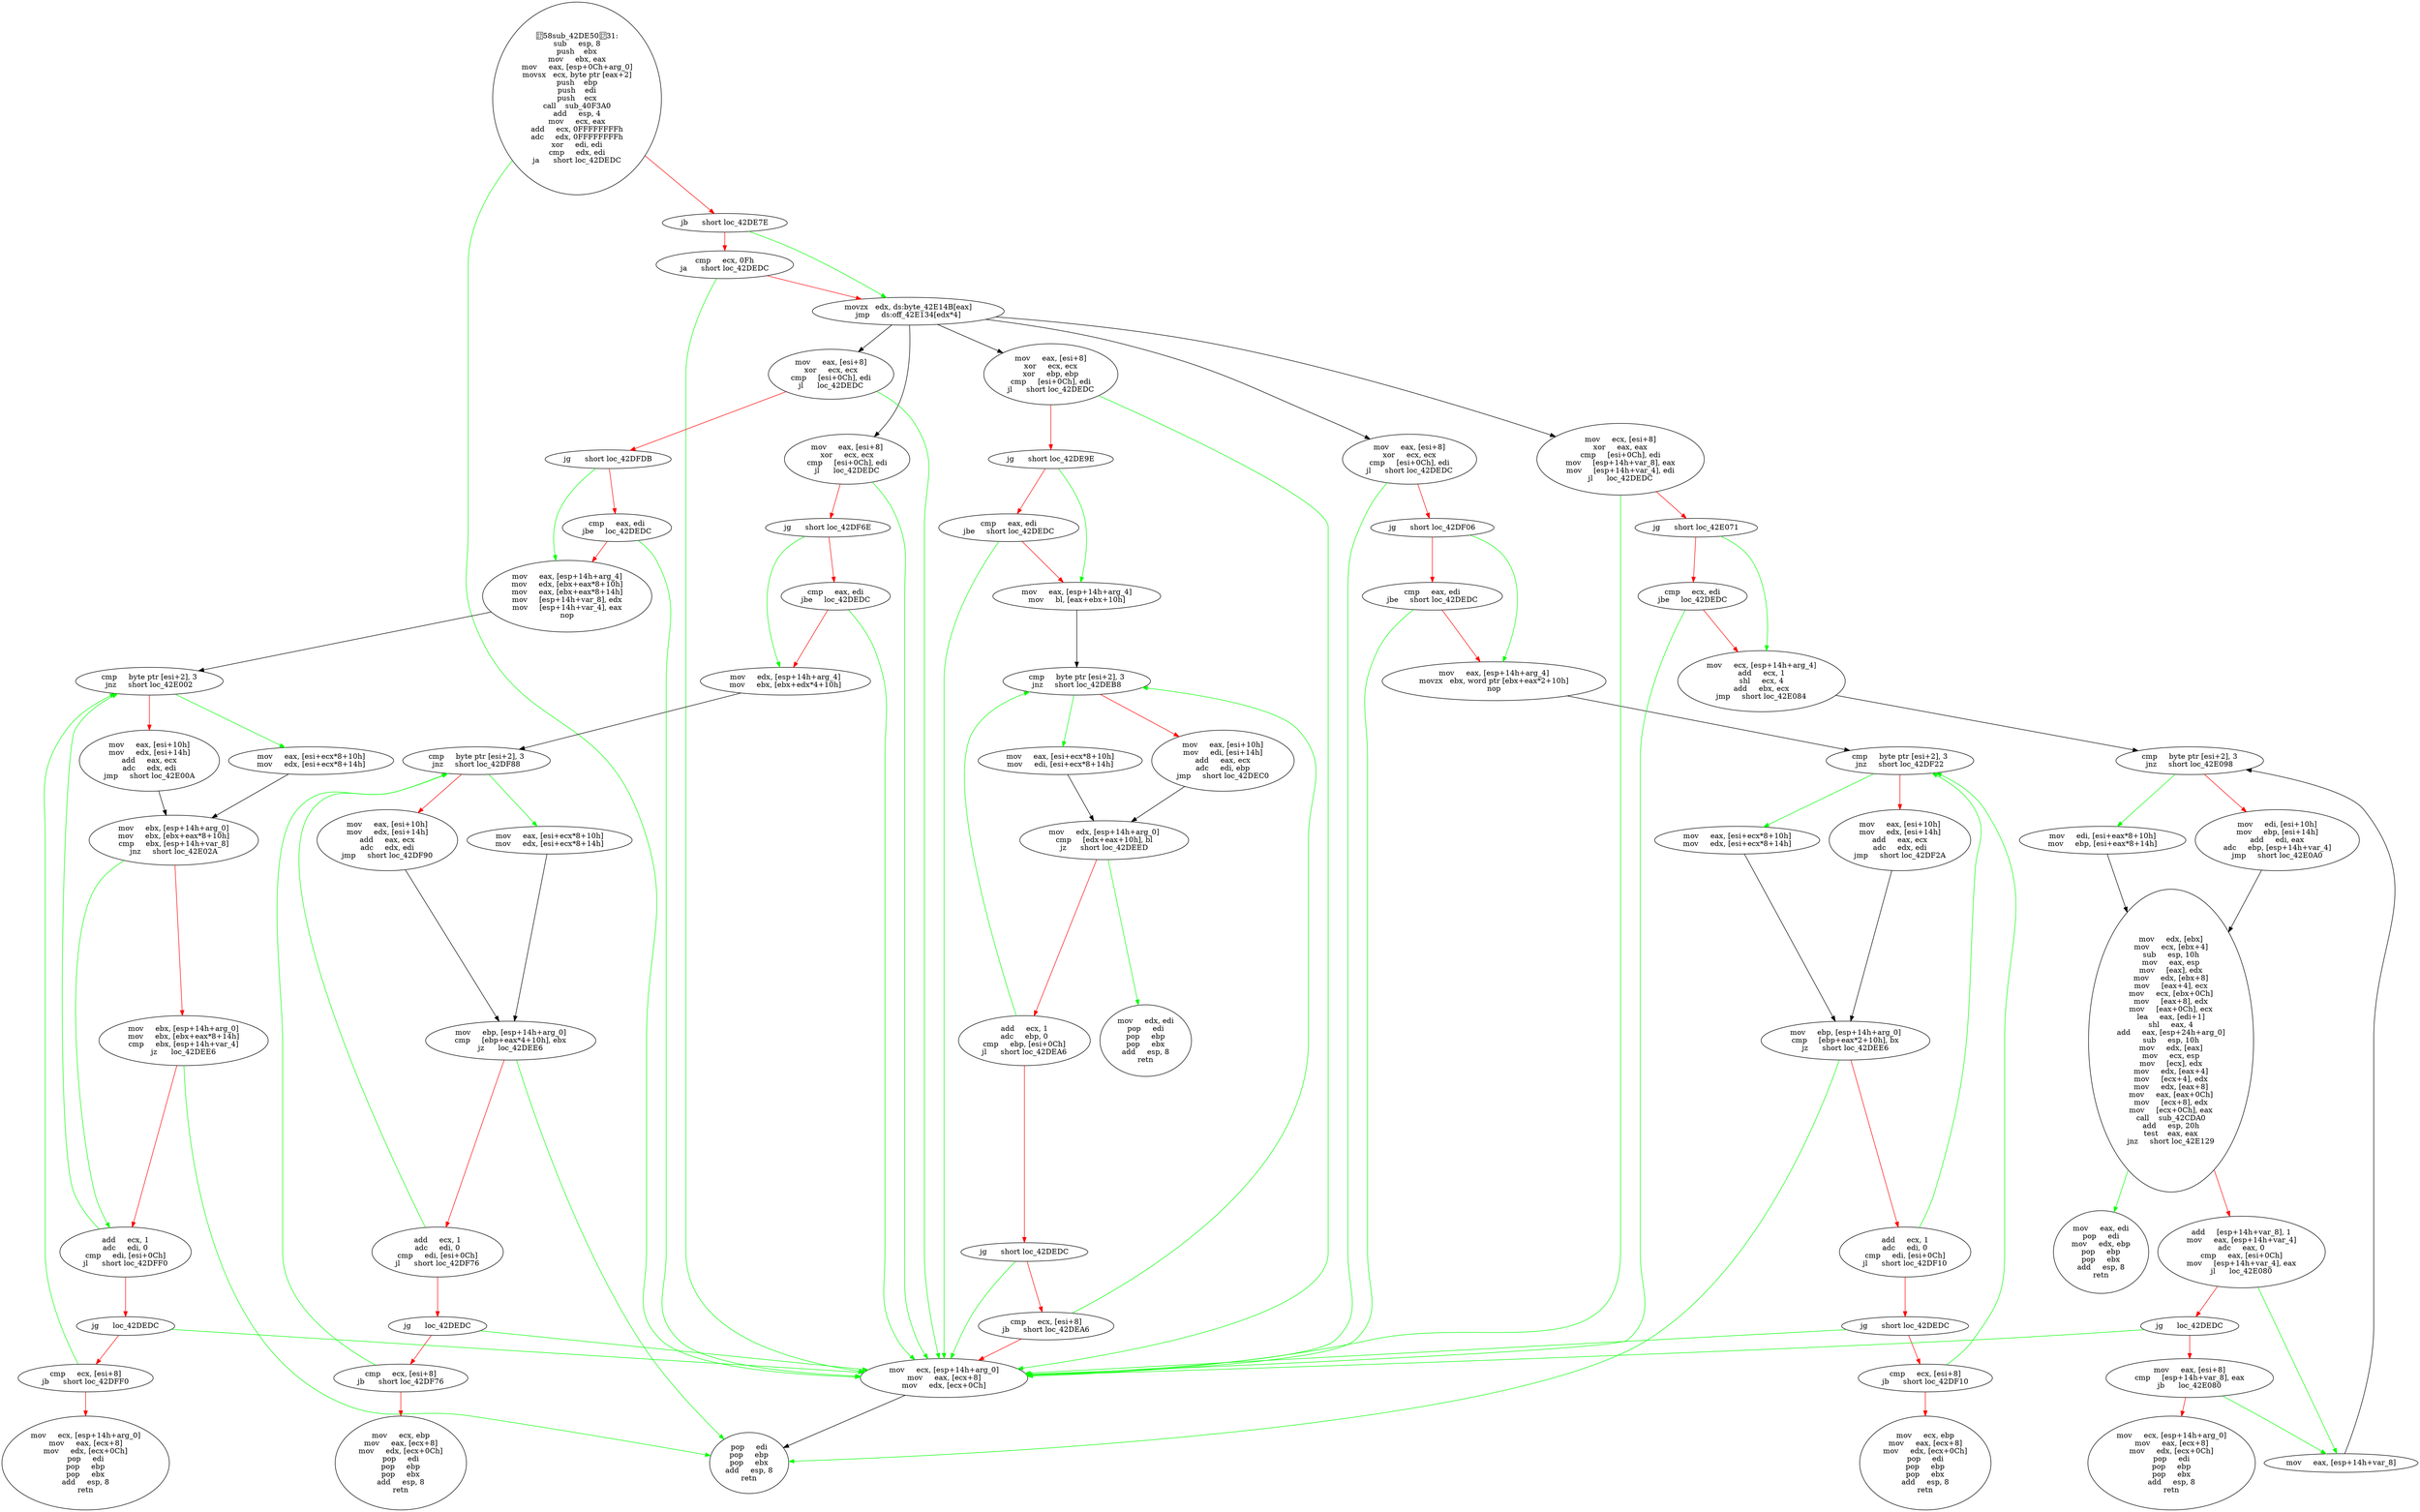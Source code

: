 digraph G{
Node0 [label = "58sub_42DE5031:
sub     esp, 8
push    ebx
mov     ebx, eax
mov     eax, [esp+0Ch+arg_0]
movsx   ecx, byte ptr [eax+2]
push    ebp
push    edi
push    ecx
call    sub_40F3A0
add     esp, 4
mov     ecx, eax
add     ecx, 0FFFFFFFFh
adc     edx, 0FFFFFFFFh
xor     edi, edi
cmp     edx, edi
ja      short loc_42DEDC"]
Node1 [label = "jb      short loc_42DE7E"]
Node2 [label = "cmp     ecx, 0Fh
ja      short loc_42DEDC"]
Node3 [label = "movzx   edx, ds:byte_42E14B[eax]
jmp     ds:off_42E134[edx*4]"]
Node4 [label = "mov     eax, [esi+8]
xor     ecx, ecx
xor     ebp, ebp
cmp     [esi+0Ch], edi
jl      short loc_42DEDC"]
Node5 [label = "jg      short loc_42DE9E"]
Node6 [label = "cmp     eax, edi
jbe     short loc_42DEDC"]
Node7 [label = "mov     eax, [esp+14h+arg_4]
mov     bl, [eax+ebx+10h]"]
Node8 [label = "cmp     byte ptr [esi+2], 3
jnz     short loc_42DEB8"]
Node9 [label = "mov     eax, [esi+10h]
mov     edi, [esi+14h]
add     eax, ecx
adc     edi, ebp
jmp     short loc_42DEC0"]
Node10 [label = "mov     eax, [esi+ecx*8+10h]
mov     edi, [esi+ecx*8+14h]"]
Node11 [label = "mov     edx, [esp+14h+arg_0]
cmp     [edx+eax+10h], bl
jz      short loc_42DEED"]
Node12 [label = "add     ecx, 1
adc     ebp, 0
cmp     ebp, [esi+0Ch]
jl      short loc_42DEA6"]
Node13 [label = "jg      short loc_42DEDC"]
Node14 [label = "cmp     ecx, [esi+8]
jb      short loc_42DEA6"]
Node15 [label = "mov     ecx, [esp+14h+arg_0]
mov     eax, [ecx+8]
mov     edx, [ecx+0Ch]"]
Node16 [label = "pop     edi
pop     ebp
pop     ebx
add     esp, 8
retn"]
Node17 [label = "mov     edx, edi
pop     edi
pop     ebp
pop     ebx
add     esp, 8
retn"]
Node18 [label = "mov     eax, [esi+8]
xor     ecx, ecx
cmp     [esi+0Ch], edi
jl      short loc_42DEDC"]
Node19 [label = "jg      short loc_42DF06"]
Node20 [label = "cmp     eax, edi
jbe     short loc_42DEDC"]
Node21 [label = "mov     eax, [esp+14h+arg_4]
movzx   ebx, word ptr [ebx+eax*2+10h]
nop"]
Node22 [label = "cmp     byte ptr [esi+2], 3
jnz     short loc_42DF22"]
Node23 [label = "mov     eax, [esi+10h]
mov     edx, [esi+14h]
add     eax, ecx
adc     edx, edi
jmp     short loc_42DF2A"]
Node24 [label = "mov     eax, [esi+ecx*8+10h]
mov     edx, [esi+ecx*8+14h]"]
Node25 [label = "mov     ebp, [esp+14h+arg_0]
cmp     [ebp+eax*2+10h], bx
jz      short loc_42DEE6"]
Node26 [label = "add     ecx, 1
adc     edi, 0
cmp     edi, [esi+0Ch]
jl      short loc_42DF10"]
Node27 [label = "jg      short loc_42DEDC"]
Node28 [label = "cmp     ecx, [esi+8]
jb      short loc_42DF10"]
Node29 [label = "mov     ecx, ebp
mov     eax, [ecx+8]
mov     edx, [ecx+0Ch]
pop     edi
pop     ebp
pop     ebx
add     esp, 8
retn"]
Node30 [label = "mov     eax, [esi+8]
xor     ecx, ecx
cmp     [esi+0Ch], edi
jl      loc_42DEDC"]
Node31 [label = "jg      short loc_42DF6E"]
Node32 [label = "cmp     eax, edi
jbe     loc_42DEDC"]
Node33 [label = "mov     edx, [esp+14h+arg_4]
mov     ebx, [ebx+edx*4+10h]"]
Node34 [label = "cmp     byte ptr [esi+2], 3
jnz     short loc_42DF88"]
Node35 [label = "mov     eax, [esi+10h]
mov     edx, [esi+14h]
add     eax, ecx
adc     edx, edi
jmp     short loc_42DF90"]
Node36 [label = "mov     eax, [esi+ecx*8+10h]
mov     edx, [esi+ecx*8+14h]"]
Node37 [label = "mov     ebp, [esp+14h+arg_0]
cmp     [ebp+eax*4+10h], ebx
jz      loc_42DEE6"]
Node38 [label = "add     ecx, 1
adc     edi, 0
cmp     edi, [esi+0Ch]
jl      short loc_42DF76"]
Node39 [label = "jg      loc_42DEDC"]
Node40 [label = "cmp     ecx, [esi+8]
jb      short loc_42DF76"]
Node41 [label = "mov     ecx, ebp
mov     eax, [ecx+8]
mov     edx, [ecx+0Ch]
pop     edi
pop     ebp
pop     ebx
add     esp, 8
retn"]
Node42 [label = "mov     eax, [esi+8]
xor     ecx, ecx
cmp     [esi+0Ch], edi
jl      loc_42DEDC"]
Node43 [label = "jg      short loc_42DFDB"]
Node44 [label = "cmp     eax, edi
jbe     loc_42DEDC"]
Node45 [label = "mov     eax, [esp+14h+arg_4]
mov     edx, [ebx+eax*8+10h]
mov     eax, [ebx+eax*8+14h]
mov     [esp+14h+var_8], edx
mov     [esp+14h+var_4], eax
nop"]
Node46 [label = "cmp     byte ptr [esi+2], 3
jnz     short loc_42E002"]
Node47 [label = "mov     eax, [esi+10h]
mov     edx, [esi+14h]
add     eax, ecx
adc     edx, edi
jmp     short loc_42E00A"]
Node48 [label = "mov     eax, [esi+ecx*8+10h]
mov     edx, [esi+ecx*8+14h]"]
Node49 [label = "mov     ebx, [esp+14h+arg_0]
mov     ebx, [ebx+eax*8+10h]
cmp     ebx, [esp+14h+var_8]
jnz     short loc_42E02A"]
Node50 [label = "mov     ebx, [esp+14h+arg_0]
mov     ebx, [ebx+eax*8+14h]
cmp     ebx, [esp+14h+var_4]
jz      loc_42DEE6"]
Node51 [label = "add     ecx, 1
adc     edi, 0
cmp     edi, [esi+0Ch]
jl      short loc_42DFF0"]
Node52 [label = "jg      loc_42DEDC"]
Node53 [label = "cmp     ecx, [esi+8]
jb      short loc_42DFF0"]
Node54 [label = "mov     ecx, [esp+14h+arg_0]
mov     eax, [ecx+8]
mov     edx, [ecx+0Ch]
pop     edi
pop     ebp
pop     ebx
add     esp, 8
retn"]
Node55 [label = "mov     ecx, [esi+8]
xor     eax, eax
cmp     [esi+0Ch], edi
mov     [esp+14h+var_8], eax
mov     [esp+14h+var_4], edi
jl      loc_42DEDC"]
Node56 [label = "jg      short loc_42E071"]
Node57 [label = "cmp     ecx, edi
jbe     loc_42DEDC"]
Node58 [label = "mov     ecx, [esp+14h+arg_4]
add     ecx, 1
shl     ecx, 4
add     ebx, ecx
jmp     short loc_42E084"]
Node59 [label = "mov     eax, [esp+14h+var_8]"]
Node60 [label = "cmp     byte ptr [esi+2], 3
jnz     short loc_42E098"]
Node61 [label = "mov     edi, [esi+10h]
mov     ebp, [esi+14h]
add     edi, eax
adc     ebp, [esp+14h+var_4]
jmp     short loc_42E0A0"]
Node62 [label = "mov     edi, [esi+eax*8+10h]
mov     ebp, [esi+eax*8+14h]"]
Node63 [label = "mov     edx, [ebx]
mov     ecx, [ebx+4]
sub     esp, 10h
mov     eax, esp
mov     [eax], edx
mov     edx, [ebx+8]
mov     [eax+4], ecx
mov     ecx, [ebx+0Ch]
mov     [eax+8], edx
mov     [eax+0Ch], ecx
lea     eax, [edi+1]
shl     eax, 4
add     eax, [esp+24h+arg_0]
sub     esp, 10h
mov     edx, [eax]
mov     ecx, esp
mov     [ecx], edx
mov     edx, [eax+4]
mov     [ecx+4], edx
mov     edx, [eax+8]
mov     eax, [eax+0Ch]
mov     [ecx+8], edx
mov     [ecx+0Ch], eax
call    sub_42CDA0
add     esp, 20h
test    eax, eax
jnz     short loc_42E129"]
Node64 [label = "add     [esp+14h+var_8], 1
mov     eax, [esp+14h+var_4]
adc     eax, 0
cmp     eax, [esi+0Ch]
mov     [esp+14h+var_4], eax
jl      loc_42E080"]
Node65 [label = "jg      loc_42DEDC"]
Node66 [label = "mov     eax, [esi+8]
cmp     [esp+14h+var_8], eax
jb      loc_42E080"]
Node67 [label = "mov     ecx, [esp+14h+arg_0]
mov     eax, [ecx+8]
mov     edx, [ecx+0Ch]
pop     edi
pop     ebp
pop     ebx
add     esp, 8
retn"]
Node68 [label = "mov     eax, edi
pop     edi
mov     edx, ebp
pop     ebp
pop     ebx
add     esp, 8
retn"]
Node0 -> Node1 [color = "red"]
Node0 -> Node15 [color = "green"]
Node1 -> Node2 [color = "red"]
Node1 -> Node3 [color = "green"]
Node2 -> Node3 [color = "red"]
Node2 -> Node15 [color = "green"]
Node3 -> Node4 [color = "black"]
Node3 -> Node18 [color = "black"]
Node3 -> Node30 [color = "black"]
Node3 -> Node42 [color = "black"]
Node3 -> Node55 [color = "black"]
Node4 -> Node5 [color = "red"]
Node4 -> Node15 [color = "green"]
Node5 -> Node6 [color = "red"]
Node5 -> Node7 [color = "green"]
Node6 -> Node7 [color = "red"]
Node6 -> Node15 [color = "green"]
Node7 -> Node8 [color = "black"]
Node8 -> Node9 [color = "red"]
Node8 -> Node10 [color = "green"]
Node9 -> Node11 [color = "black"]
Node10 -> Node11 [color = "black"]
Node11 -> Node12 [color = "red"]
Node11 -> Node17 [color = "green"]
Node12 -> Node8 [color = "green"]
Node12 -> Node13 [color = "red"]
Node13 -> Node14 [color = "red"]
Node13 -> Node15 [color = "green"]
Node14 -> Node8 [color = "green"]
Node14 -> Node15 [color = "red"]
Node15 -> Node16 [color = "black"]
Node18 -> Node15 [color = "green"]
Node18 -> Node19 [color = "red"]
Node19 -> Node20 [color = "red"]
Node19 -> Node21 [color = "green"]
Node20 -> Node15 [color = "green"]
Node20 -> Node21 [color = "red"]
Node21 -> Node22 [color = "black"]
Node22 -> Node23 [color = "red"]
Node22 -> Node24 [color = "green"]
Node23 -> Node25 [color = "black"]
Node24 -> Node25 [color = "black"]
Node25 -> Node16 [color = "green"]
Node25 -> Node26 [color = "red"]
Node26 -> Node22 [color = "green"]
Node26 -> Node27 [color = "red"]
Node27 -> Node15 [color = "green"]
Node27 -> Node28 [color = "red"]
Node28 -> Node22 [color = "green"]
Node28 -> Node29 [color = "red"]
Node30 -> Node15 [color = "green"]
Node30 -> Node31 [color = "red"]
Node31 -> Node32 [color = "red"]
Node31 -> Node33 [color = "green"]
Node32 -> Node15 [color = "green"]
Node32 -> Node33 [color = "red"]
Node33 -> Node34 [color = "black"]
Node34 -> Node35 [color = "red"]
Node34 -> Node36 [color = "green"]
Node35 -> Node37 [color = "black"]
Node36 -> Node37 [color = "black"]
Node37 -> Node16 [color = "green"]
Node37 -> Node38 [color = "red"]
Node38 -> Node34 [color = "green"]
Node38 -> Node39 [color = "red"]
Node39 -> Node15 [color = "green"]
Node39 -> Node40 [color = "red"]
Node40 -> Node34 [color = "green"]
Node40 -> Node41 [color = "red"]
Node42 -> Node15 [color = "green"]
Node42 -> Node43 [color = "red"]
Node43 -> Node44 [color = "red"]
Node43 -> Node45 [color = "green"]
Node44 -> Node15 [color = "green"]
Node44 -> Node45 [color = "red"]
Node45 -> Node46 [color = "black"]
Node46 -> Node47 [color = "red"]
Node46 -> Node48 [color = "green"]
Node47 -> Node49 [color = "black"]
Node48 -> Node49 [color = "black"]
Node49 -> Node50 [color = "red"]
Node49 -> Node51 [color = "green"]
Node50 -> Node16 [color = "green"]
Node50 -> Node51 [color = "red"]
Node51 -> Node46 [color = "green"]
Node51 -> Node52 [color = "red"]
Node52 -> Node15 [color = "green"]
Node52 -> Node53 [color = "red"]
Node53 -> Node46 [color = "green"]
Node53 -> Node54 [color = "red"]
Node55 -> Node15 [color = "green"]
Node55 -> Node56 [color = "red"]
Node56 -> Node57 [color = "red"]
Node56 -> Node58 [color = "green"]
Node57 -> Node15 [color = "green"]
Node57 -> Node58 [color = "red"]
Node58 -> Node60 [color = "black"]
Node59 -> Node60 [color = "black"]
Node60 -> Node61 [color = "red"]
Node60 -> Node62 [color = "green"]
Node61 -> Node63 [color = "black"]
Node62 -> Node63 [color = "black"]
Node63 -> Node64 [color = "red"]
Node63 -> Node68 [color = "green"]
Node64 -> Node59 [color = "green"]
Node64 -> Node65 [color = "red"]
Node65 -> Node15 [color = "green"]
Node65 -> Node66 [color = "red"]
Node66 -> Node59 [color = "green"]
Node66 -> Node67 [color = "red"]
}